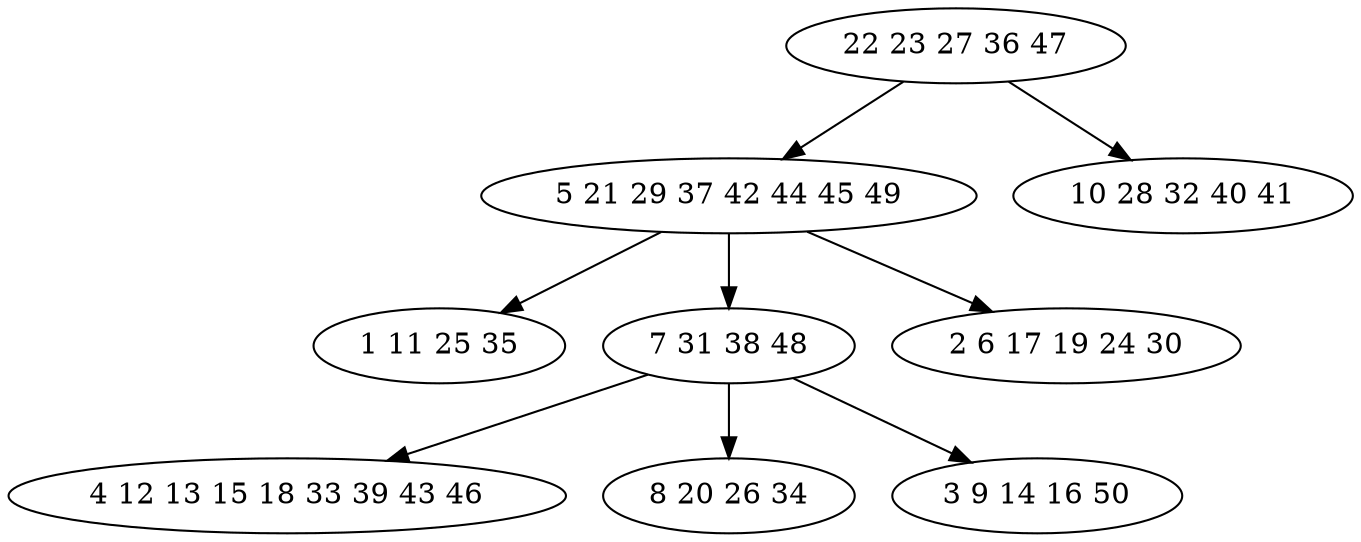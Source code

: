 digraph true_tree {
	"0" -> "1"
	"0" -> "2"
	"1" -> "3"
	"1" -> "4"
	"4" -> "5"
	"4" -> "6"
	"1" -> "7"
	"4" -> "8"
	"0" [label="22 23 27 36 47"];
	"1" [label="5 21 29 37 42 44 45 49"];
	"2" [label="10 28 32 40 41"];
	"3" [label="1 11 25 35"];
	"4" [label="7 31 38 48"];
	"5" [label="4 12 13 15 18 33 39 43 46"];
	"6" [label="8 20 26 34"];
	"7" [label="2 6 17 19 24 30"];
	"8" [label="3 9 14 16 50"];
}
